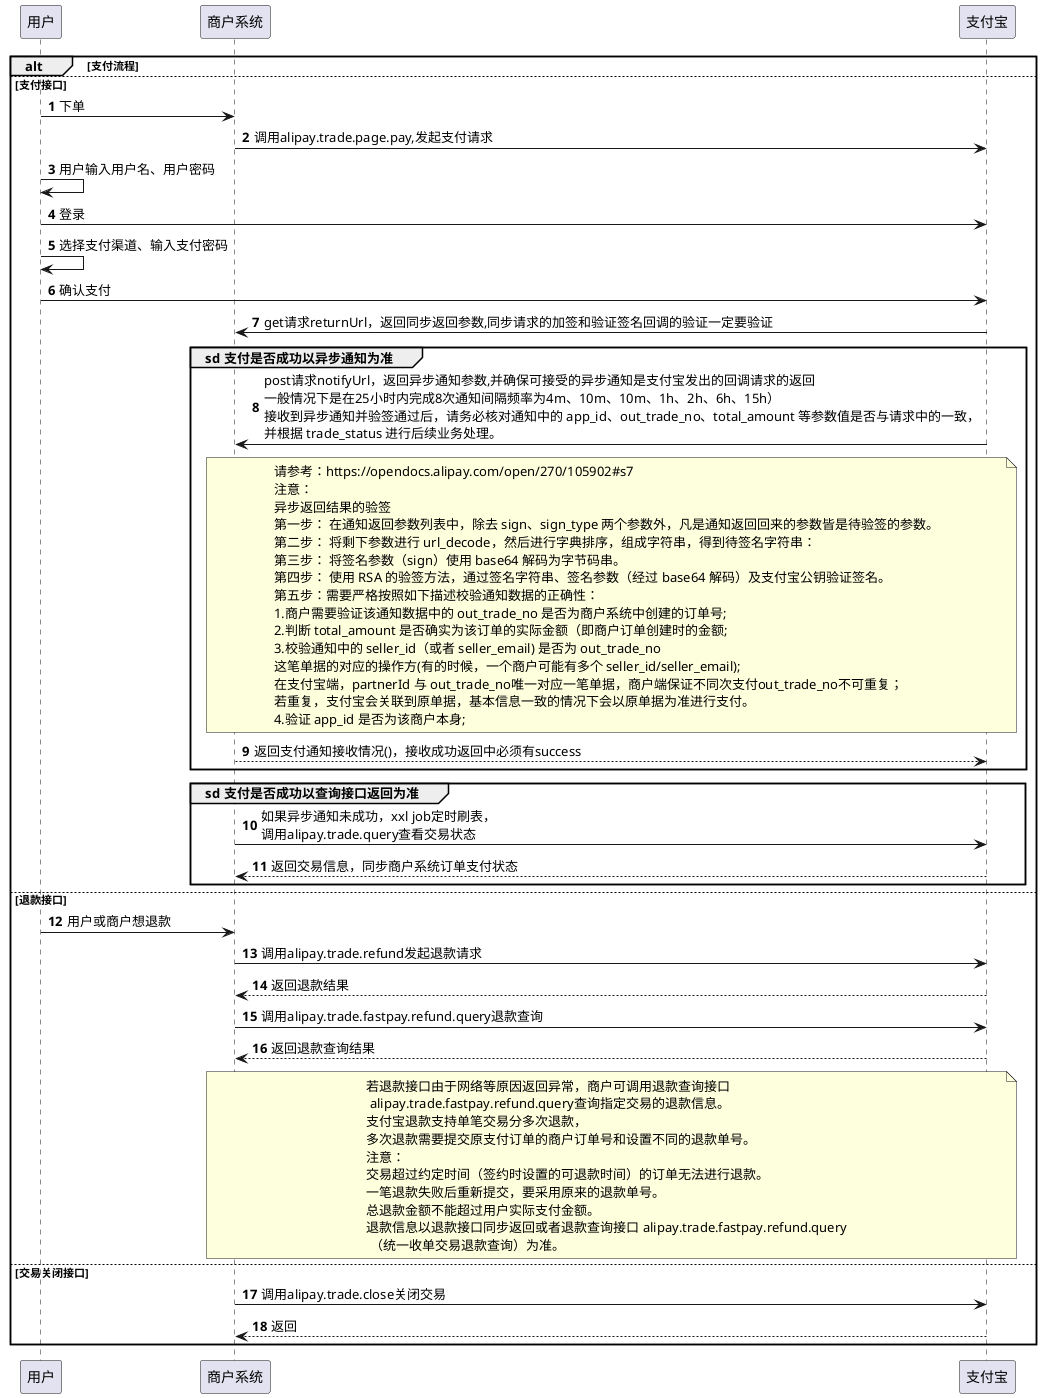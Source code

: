 @startuml
'https://plantuml.com/sequence-diagram

autonumber

participant 用户 as A
participant 商户系统 as B
participant 支付宝 as C

alt 支付流程
else 支付接口
A -> B: 下单
B -> C: 调用alipay.trade.page.pay,发起支付请求
A -> A: 用户输入用户名、用户密码
A -> C: 登录
A -> A: 选择支付渠道、输入支付密码
A -> C: 确认支付
B <- C: get请求returnUrl，返回同步返回参数,同步请求的加签和验证签名回调的验证一定要验证
group sd 支付是否成功以异步通知为准
B <- C: post请求notifyUrl，返回异步通知参数,并确保可接受的异步通知是支付宝发出的回调请求的返回\n一般情况下是在25小时内完成8次通知间隔频率为4m、10m、10m、1h、2h、6h、15h）\n接收到异步通知并验签通过后，请务必核对通知中的 app_id、out_trade_no、total_amount 等参数值是否与请求中的一致，\n并根据 trade_status 进行后续业务处理。
note over B,C
请参考：https://opendocs.alipay.com/open/270/105902#s7
注意：
异步返回结果的验签
第一步： 在通知返回参数列表中，除去 sign、sign_type 两个参数外，凡是通知返回回来的参数皆是待验签的参数。
第二步： 将剩下参数进行 url_decode，然后进行字典排序，组成字符串，得到待签名字符串：
第三步： 将签名参数（sign）使用 base64 解码为字节码串。
第四步： 使用 RSA 的验签方法，通过签名字符串、签名参数（经过 base64 解码）及支付宝公钥验证签名。
第五步：需要严格按照如下描述校验通知数据的正确性：
1.商户需要验证该通知数据中的 out_trade_no 是否为商户系统中创建的订单号;
2.判断 total_amount 是否确实为该订单的实际金额（即商户订单创建时的金额;
3.校验通知中的 seller_id（或者 seller_email) 是否为 out_trade_no
这笔单据的对应的操作方(有的时候，一个商户可能有多个 seller_id/seller_email);
在支付宝端，partnerId 与 out_trade_no唯一对应一笔单据，商户端保证不同次支付out_trade_no不可重复；
若重复，支付宝会关联到原单据，基本信息一致的情况下会以原单据为准进行支付。
4.验证 app_id 是否为该商户本身;
end note
B --> C: 返回支付通知接收情况()，接收成功返回中必须有success
end

group sd 支付是否成功以查询接口返回为准
B -> C: 如果异步通知未成功，xxl job定时刷表，\n调用alipay.trade.query查看交易状态
B <-- C: 返回交易信息，同步商户系统订单支付状态
end

else 退款接口
A -> B: 用户或商户想退款
B -> C: 调用alipay.trade.refund发起退款请求
B <-- C: 返回退款结果
B -> C: 调用alipay.trade.fastpay.refund.query退款查询
B <-- C: 返回退款查询结果
note over B,C
若退款接口由于网络等原因返回异常，商户可调用退款查询接口
 alipay.trade.fastpay.refund.query查询指定交易的退款信息。
支付宝退款支持单笔交易分多次退款，
多次退款需要提交原支付订单的商户订单号和设置不同的退款单号。
注意：
交易超过约定时间（签约时设置的可退款时间）的订单无法进行退款。
一笔退款失败后重新提交，要采用原来的退款单号。
总退款金额不能超过用户实际支付金额。
退款信息以退款接口同步返回或者退款查询接口 alipay.trade.fastpay.refund.query
 （统一收单交易退款查询）为准。
end note

else 交易关闭接口
B -> C: 调用alipay.trade.close关闭交易
B <-- C: 返回
end
@enduml

